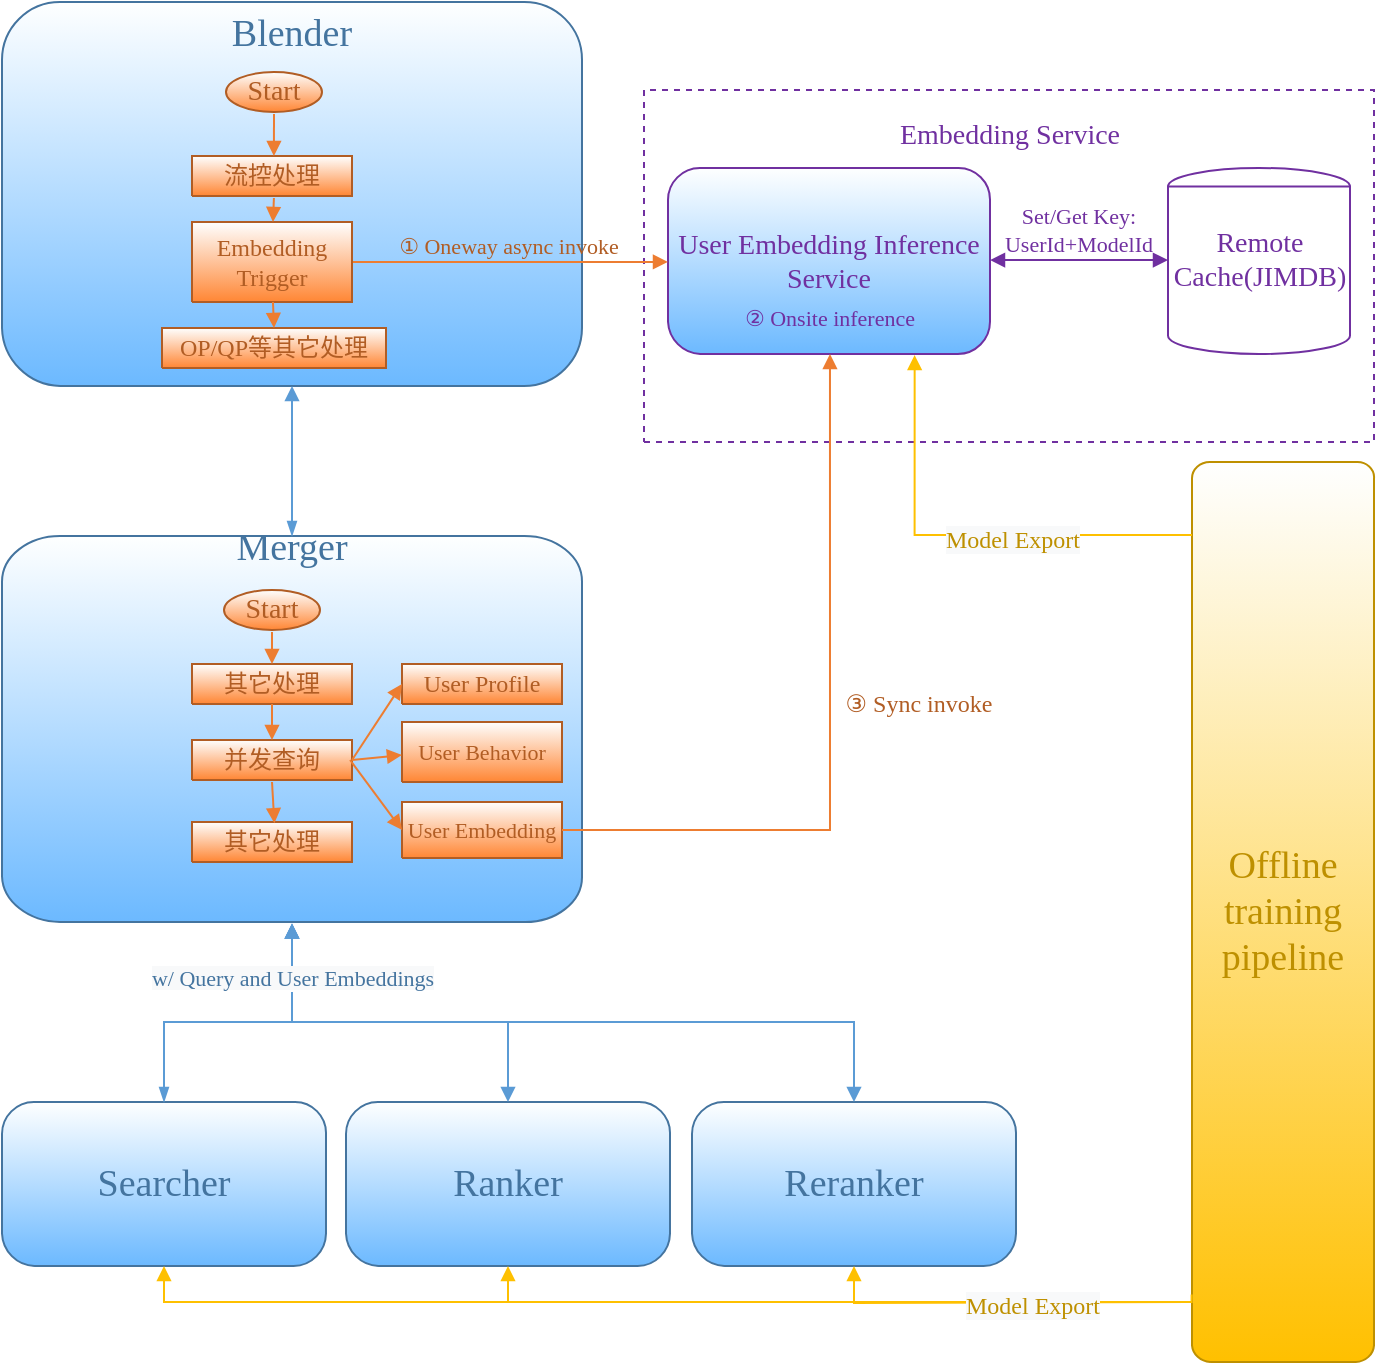 <mxfile version="14.3.0" type="github" pages="2">
  <diagram name="页-1" id="页-1">
    <mxGraphModel dx="1653" dy="905" grid="1" gridSize="10" guides="1" tooltips="1" connect="1" arrows="1" fold="1" page="1" pageScale="1" pageWidth="850" pageHeight="1100" math="0" shadow="0">
      <root>
        <mxCell id="0" />
        <mxCell id="1" parent="0" />
        <mxCell id="3" style="vsdxID=129;fillColor=#ffffff;gradientColor=none;shape=stencil(nZBLDoAgDERP0z3SIyjew0SURgSD+Lu9kMZoXLhwN9O+tukAlrNpJg1SzDH4QW/URgNYgZTkjA4UkwJUgGXng+6DX1zLfmoymdXo17xh5zmRJ6Q42BWCfc2oJfdAr+Yv+AP9Cb7OJ3H/2JG1HNGz/84klThPVCc=);dashed=1;strokeColor=#7030a0;labelBackgroundColor=none;rounded=0;html=1;whiteSpace=wrap;" parent="1" vertex="1">
          <mxGeometry x="506" y="124" width="365" height="176" as="geometry" />
        </mxCell>
        <mxCell id="4" value="&lt;font style=&quot;font-size:19px;font-family:SimSun;color:#44749f;direction:ltr;letter-spacing:0px;line-height:120%;opacity:1&quot;&gt;Blender&lt;br/&gt;&lt;br/&gt;&lt;br/&gt;&lt;br/&gt;&lt;br/&gt;&lt;br/&gt;&lt;br/&gt;&lt;br/&gt;&lt;/font&gt;" style="verticalAlign=middle;align=center;vsdxID=1;fillColor=#feffff;gradientColor=#6cb9ff;shape=stencil(vVTbcoMgEP0aHnUQYiY8p+l/MBGVKRVnpYn5+8BsbFWkTxnf9nLY5RyWJfw8tLJXhNHBgf1Sd125lvAPwpjuWgXaeYvwC+Hn2oJqwP50Ffq9DMhgfdtbqDDiuYKGI4w+Jhf9T8Qa3c2w4m1YCVefg9875LREOEz4Mi8EhsZlhani6ZCfJkQmRz1kYJ102naYf6GNhEZlvl9WG9ksUsNdqT4Kb7JZNw/XK9KERC4OER/KFnxWAtG9qGz2TZB+BzJSRsQvXSyUSUm9gzipEUuNLYvJlMfV2G7+g11m9r8f6I2/lVBrY3CjzPPrFeJDuH745Qk=);strokeColor=#44749f;labelBackgroundColor=none;rounded=0;html=1;whiteSpace=wrap;" parent="1" vertex="1">
          <mxGeometry x="185" y="80" width="290" height="192" as="geometry" />
        </mxCell>
        <mxCell id="5" value="&lt;font style=&quot;font-size:12px;font-family:SimSun;color:#b15d24;direction:ltr;letter-spacing:0px;line-height:120%;opacity:1&quot;&gt;流控处理&lt;br/&gt;&lt;/font&gt;" style="verticalAlign=middle;align=center;vsdxID=2;fillColor=#feffff;gradientColor=#ff8634;shape=stencil(nZBLDoAgDERP0z3SIyjew0SURgSD+Lu9kMZoXLhwN9O+tukAlrNpJg1SzDH4QW/URgNYgZTkjA4UkwJUgGXng+6DX1zLfmoymdXo17xh5zmRJ6Q42BWCfc2oJfdAr+Yv+AP9Cb7OJ3H/2JG1HNGz/84klThPVCc=);strokeColor=#b15d24;labelBackgroundColor=none;rounded=0;html=1;whiteSpace=wrap;" parent="1" vertex="1">
          <mxGeometry x="280" y="157" width="80" height="20" as="geometry" />
        </mxCell>
        <mxCell id="6" value="&lt;font style=&quot;font-size: 12px ; font-family: &amp;#34;simsun&amp;#34; ; color: #b15d24 ; direction: ltr ; letter-spacing: 0px ; line-height: 120% ; opacity: 1&quot;&gt;Embedding Trigger&lt;br&gt;&lt;/font&gt;" style="verticalAlign=middle;align=center;vsdxID=3;fillColor=#feffff;gradientColor=#ff8634;shape=stencil(nZBLDoAgDERP0z3SIyjew0SURgSD+Lu9kMZoXLhwN9O+tukAlrNpJg1SzDH4QW/URgNYgZTkjA4UkwJUgGXng+6DX1zLfmoymdXo17xh5zmRJ6Q42BWCfc2oJfdAr+Yv+AP9Cb7OJ3H/2JG1HNGz/84klThPVCc=);strokeColor=#b15d24;labelBackgroundColor=none;rounded=0;html=1;whiteSpace=wrap;" parent="1" vertex="1">
          <mxGeometry x="280" y="190" width="80" height="40" as="geometry" />
        </mxCell>
        <mxCell id="7" value="&lt;font style=&quot;font-size: 14px ; font-family: &amp;#34;simsun&amp;#34; ; color: #7030a0 ; direction: ltr ; letter-spacing: 0px ; line-height: 120% ; opacity: 1&quot;&gt;User Embedding Inference Service&lt;br&gt;&lt;/font&gt;" style="verticalAlign=middle;align=center;vsdxID=4;fillColor=#feffff;gradientColor=#6cb9ff;shape=stencil(vVTLksIgEPwajqEQXA1nV/+DUpJQsiE1QY1/v1BjdhMUT1Zu82hm6GYYInZ9ozpNOOs9uLO+mZNviPgmnJu20WB8sIjYE7GrHOga3KU9od+piIzWj7vGCgOeW7F4hLP76KJ/QKw17QQrP4ZVcAw5+LsDZWuEw4jf0vUKQ8O8wlix5HSzfSAKNZi+AOeVN67F/ANtFdS6CP2Kyqp6lupvWndP4Zds0ubhekLkCUlaJnQ2VMoZnUQfthSTl30znD+BTIWR4umhoz9RJqf0AuLkJiw3tV8Jl5LOqWQ+1yID++77BeN/H1TGWlwn03y6P0IId4/Y/wI=);strokeColor=#7030a0;labelBackgroundColor=none;rounded=0;html=1;whiteSpace=wrap;" parent="1" vertex="1">
          <mxGeometry x="518" y="163" width="161" height="93" as="geometry" />
        </mxCell>
        <mxCell id="8" style="vsdxID=5;fillColor=#ffffff;gradientColor=none;shape=stencil(vVHRDsIgDPwaHkkQ4hfM+R+N6xgRx1LQ4d8LKcZpfPLBt7veXdu0wnRxggWFVjFROOPqhjQJcxBau3lCcqkgYXphujEQWgrXeWC+QHVWdAm32iFzTtWEVndmO6ZHdgKdikTNqfdspeZtND+TXzupLCG7KCkkSC7Mb0M9kEVZpsjRg205luKKuGzKP+/1v60KeB15dN7zj7b651NKiR9q+gc=);strokeColor=#7030a0;labelBackgroundColor=none;rounded=0;html=1;whiteSpace=wrap;" parent="1" vertex="1">
          <mxGeometry x="768" y="163" width="91" height="93" as="geometry" />
        </mxCell>
        <mxCell id="9" style="vsdxID=6;fillColor=#ffffff;gradientColor=none;shape=stencil(nZHBDsIgDIafhiMJg3jwPOd7ENdtRISloMO3F1KMm1EP3vq3X/s3LVNtmPQMTIoQ0Z9hMX2cmDowKY2bAE3MEVMdU+3gEUb0V9eTnnUhS3TxtzIhUZ8oHVLcSe1JHonUeMolrOSuoljZpur0lB9HicR1MoGjjzoa7zauVuMIPNvwweqxzqFSWADmVXqzmDUOvjs3P9h/ye1hcvC652CspXes6+/3zyn6neoe);strokeColor=#7030a0;labelBackgroundColor=none;rounded=0;html=1;whiteSpace=wrap;" parent="8" vertex="1">
          <mxGeometry width="91" height="93" as="geometry" />
        </mxCell>
        <mxCell id="10" value="&lt;font style=&quot;font-size:14px;font-family:SimSun;color:#7030a0;direction:ltr;letter-spacing:0px;line-height:120%;opacity:1&quot;&gt;Remote Cache(JIMDB)&lt;br/&gt;&lt;/font&gt;" style="text;vsdxID=5;fillColor=none;gradientColor=none;strokeColor=none;labelBackgroundColor=none;rounded=0;html=1;whiteSpace=wrap;verticalAlign=middle;align=center;;html=1;" parent="8" vertex="1">
          <mxGeometry y="-0.04" width="91.75" height="93.04" as="geometry" />
        </mxCell>
        <mxCell id="11" style="vsdxID=22;fillColor=#feffff;gradientColor=#ff8634;shape=stencil(vVFBDgIhDHwNRxKE+IJ1/Ufjll0iLpuCLv5eSDWKevLgbaYznTatMF2cYEGhVUwUjri6IU3C7ITWbp6QXCpImF6YzgbCkcJ5HpgvUJ0VncKlJmTuU7VDqyuzLdM9O4EORaLcaIpa7yNoo75GqSwhuygpJEguzM1UDzSiLGOk9TDec1iKK+LyUf5lsf+tVcDzzNZ5z1961d/fUkr8UtPfAA==);strokeColor=#b15d24;labelBackgroundColor=none;rounded=0;html=1;whiteSpace=wrap;" parent="1" vertex="1">
          <mxGeometry x="297" y="115" width="48" height="20" as="geometry" />
        </mxCell>
        <mxCell id="12" value="&lt;font style=&quot;font-size:14px;font-family:SimSun;color:#b15d24;direction:ltr;letter-spacing:0px;line-height:120%;opacity:1&quot;&gt;Start&lt;br/&gt;&lt;/font&gt;" style="text;vsdxID=22;fillColor=none;gradientColor=none;strokeColor=none;labelBackgroundColor=none;rounded=0;html=1;whiteSpace=wrap;verticalAlign=middle;align=center;;html=1;" parent="11" vertex="1">
          <mxGeometry x="3" y="0.7" width="42" height="18.01" as="geometry" />
        </mxCell>
        <mxCell id="13" value="&lt;font style=&quot;font-size:12px;font-family:SimSun;color:#b15d24;direction:ltr;letter-spacing:0px;line-height:120%;opacity:1&quot;&gt;OP/QP等其它处理&lt;br/&gt;&lt;/font&gt;" style="verticalAlign=middle;align=center;vsdxID=24;fillColor=#feffff;gradientColor=#ff8634;shape=stencil(nZBLDoAgDERP0z3SIyjew0SURgSD+Lu9kMZoXLhwN9O+tukAlrNpJg1SzDH4QW/URgNYgZTkjA4UkwJUgGXng+6DX1zLfmoymdXo17xh5zmRJ6Q42BWCfc2oJfdAr+Yv+AP9Cb7OJ3H/2JG1HNGz/84klThPVCc=);strokeColor=#b15d24;labelBackgroundColor=none;rounded=0;html=1;whiteSpace=wrap;" parent="1" vertex="1">
          <mxGeometry x="265" y="243" width="112" height="20" as="geometry" />
        </mxCell>
        <mxCell id="15" value="&lt;font style=&quot;font-size: 19px ; font-family: &amp;#34;simsun&amp;#34; ; color: #44749f ; direction: ltr ; letter-spacing: 0px ; line-height: 120% ; opacity: 1&quot;&gt;Merger&lt;br&gt;&lt;br&gt;&lt;br&gt;&lt;br&gt;&lt;br&gt;&lt;br&gt;&lt;br&gt;&lt;br&gt;&lt;br&gt;&lt;/font&gt;" style="verticalAlign=middle;align=center;vsdxID=27;fillColor=#feffff;gradientColor=#6cb9ff;shape=stencil(vVTLjoMwDPyaHInyKNtw7rb/EbUBomYJMumW/fsGuWhLgJ4qbn5M7MzINpGHrtatIYJ1AfzV3O0l1ER+EyFsUxuwIVpEHok8lB5MBf7WXNBv9YAcrB//O1To8R1nwxPB/kYX/RNinW1esMXHsBrOMQcjliqBaBjhnH7tMNRPC4wFlaI8fyIy3dsuAx90sL7B/BPtNFQmi+2y0ulqkuruxrSz8CKZtHn8nsrf8Sl2Mz57NeGT6MO2orLYd4X0J5AzZYqZMiqfKLMm9QbirI3YIhfOqJAJGUG5TMZ2cQ02mdl3CxiN/4tQWufwoLzm0wsSQ3h95PEB);strokeColor=#44749f;labelBackgroundColor=none;rounded=0;html=1;whiteSpace=wrap;" parent="1" vertex="1">
          <mxGeometry x="185" y="347" width="290" height="193" as="geometry" />
        </mxCell>
        <mxCell id="19" value="&lt;font style=&quot;font-size:12px;font-family:SimSun;color:#b15d24;direction:ltr;letter-spacing:0px;line-height:120%;opacity:1&quot;&gt;其它处理&lt;br/&gt;&lt;/font&gt;" style="verticalAlign=middle;align=center;vsdxID=37;fillColor=#feffff;gradientColor=#ff8634;shape=stencil(nZBLDoAgDERP0z3SIyjew0SURgSD+Lu9kMZoXLhwN9O+tukAlrNpJg1SzDH4QW/URgNYgZTkjA4UkwJUgGXng+6DX1zLfmoymdXo17xh5zmRJ6Q42BWCfc2oJfdAr+Yv+AP9Cb7OJ3H/2JG1HNGz/84klThPVCc=);strokeColor=#b15d24;labelBackgroundColor=none;rounded=0;html=1;whiteSpace=wrap;" parent="1" vertex="1">
          <mxGeometry x="280" y="411" width="80" height="20" as="geometry" />
        </mxCell>
        <mxCell id="20" value="&lt;font style=&quot;font-size:12px;font-family:SimSun;color:#b15d24;direction:ltr;letter-spacing:0px;line-height:120%;opacity:1&quot;&gt;并发查询&lt;br/&gt;&lt;/font&gt;" style="verticalAlign=middle;align=center;vsdxID=38;fillColor=#feffff;gradientColor=#ff8634;shape=stencil(nZBLDoAgDERP0z3SIyjew0SURgSD+Lu9kMZoXLhwN9O+tukAlrNpJg1SzDH4QW/URgNYgZTkjA4UkwJUgGXng+6DX1zLfmoymdXo17xh5zmRJ6Q42BWCfc2oJfdAr+Yv+AP9Cb7OJ3H/2JG1HNGz/84klThPVCc=);strokeColor=#b15d24;labelBackgroundColor=none;rounded=0;html=1;whiteSpace=wrap;" parent="1" vertex="1">
          <mxGeometry x="280" y="449" width="80" height="20" as="geometry" />
        </mxCell>
        <mxCell id="21" style="vsdxID=41;fillColor=#feffff;gradientColor=#ff8634;shape=stencil(vVHLDsIgEPwajiQU4hfU+h8bu7RELM2CFv9eyMZYjCcP3mZ2Zh/ZEaaPM6wotIqJwgU3N6ZZmKPQ2i0zkksFCTMI09tAOFG4LSPzFaqzomu41wmZ+1Tt0OrB7MD0xE6gc5EoN5qi1vsa1Kmvo1SWkF2UFBIkF5ZmqweaUJY10nqYGiluiOuu3P182P/OKuD9Zuu855T2+mcspcSRmuEJ);strokeColor=#b15d24;labelBackgroundColor=none;rounded=0;html=1;whiteSpace=wrap;" parent="1" vertex="1">
          <mxGeometry x="296" y="374" width="48" height="20" as="geometry" />
        </mxCell>
        <mxCell id="22" value="&lt;font style=&quot;font-size:14px;font-family:SimSun;color:#b15d24;direction:ltr;letter-spacing:0px;line-height:120%;opacity:1&quot;&gt;Start&lt;br/&gt;&lt;/font&gt;" style="text;vsdxID=41;fillColor=none;gradientColor=none;strokeColor=none;labelBackgroundColor=none;rounded=0;html=1;whiteSpace=wrap;verticalAlign=middle;align=center;;html=1;" parent="21" vertex="1">
          <mxGeometry x="3" y="0.95" width="42" height="17.78" as="geometry" />
        </mxCell>
        <mxCell id="23" value="&lt;font style=&quot;font-size:12px;font-family:SimSun;color:#b15d24;direction:ltr;letter-spacing:0px;line-height:120%;opacity:1&quot;&gt;其它处理&lt;br/&gt;&lt;/font&gt;" style="verticalAlign=middle;align=center;vsdxID=42;fillColor=#feffff;gradientColor=#ff8634;shape=stencil(nZBLDoAgDERP0z3SIyjew0SURgSD+Lu9kMZoXLhwN9O+tukAlrNpJg1SzDH4QW/URgNYgZTkjA4UkwJUgGXng+6DX1zLfmoymdXo17xh5zmRJ6Q42BWCfc2oJfdAr+Yv+AP9Cb7OJ3H/2JG1HNGz/84klThPVCc=);strokeColor=#b15d24;labelBackgroundColor=none;rounded=0;html=1;whiteSpace=wrap;" parent="1" vertex="1">
          <mxGeometry x="280" y="490" width="80" height="20" as="geometry" />
        </mxCell>
        <mxCell id="25" value="&lt;font style=&quot;font-size:12px;font-family:SimSun;color:#b15d24;direction:ltr;letter-spacing:0px;line-height:120%;opacity:1&quot;&gt;User Profile&lt;br/&gt;&lt;/font&gt;" style="verticalAlign=middle;align=center;vsdxID=46;fillColor=#feffff;gradientColor=#ff8634;shape=stencil(nZBLDoAgDERP0z3SIyjew0SURgSD+Lu9kMZoXLhwN9O+tukAlrNpJg1SzDH4QW/URgNYgZTkjA4UkwJUgGXng+6DX1zLfmoymdXo17xh5zmRJ6Q42BWCfc2oJfdAr+Yv+AP9Cb7OJ3H/2JG1HNGz/84klThPVCc=);strokeColor=#b15d24;labelBackgroundColor=none;rounded=0;html=1;whiteSpace=wrap;" parent="1" vertex="1">
          <mxGeometry x="385" y="411" width="80" height="20" as="geometry" />
        </mxCell>
        <mxCell id="26" value="&lt;font style=&quot;font-size:19px;font-family:SimSun;color:#44749f;direction:ltr;letter-spacing:0px;line-height:120%;opacity:1&quot;&gt;Searcher&lt;br/&gt;&lt;/font&gt;" style="verticalAlign=middle;align=center;vsdxID=53;fillColor=#feffff;gradientColor=#6cb9ff;shape=stencil(vVRLEoIwDD1NlzClVYS1n3t0tEDHSplQFW9vmYhaoK4cdvm8JH1v0hC+bSvRSMJoa8Gc5V2dbEX4jjCm6kqCss4ifE/4tjAgSzDX+oR+I3pkb13Mre/QYV1C+xJGH4OL/gGxWtVf2PxvWAFHl4P3G+KEIxxeeEZjmmGo8zsMHTNXNCAi0ak2AmOFVabG/AutBZQycvOiQovSS7V3KZtJeJbNeHiSxxkLE8rjNPH5uAK69viMBKJLUZmdGyD9D+RYmWwzUWadesqEpF5AnNCKhdZ2NdnalBF/a2e/wSIr++sDOuNzEQqlNR6U7/z4grgQXh++fwI=);strokeColor=#44749f;labelBackgroundColor=none;rounded=0;html=1;whiteSpace=wrap;" parent="1" vertex="1">
          <mxGeometry x="185" y="630" width="162" height="82" as="geometry" />
        </mxCell>
        <mxCell id="27" value="&lt;font style=&quot;font-size:19px;font-family:SimSun;color:#44749f;direction:ltr;letter-spacing:0px;line-height:120%;opacity:1&quot;&gt;Ranker&lt;br/&gt;&lt;/font&gt;" style="verticalAlign=middle;align=center;vsdxID=54;fillColor=#feffff;gradientColor=#6cb9ff;shape=stencil(vVRLEoIwDD1NlzClVYS1n3t0tEDHSplQFW9vmYhaoK4cdvm8JH1v0hC+bSvRSMJoa8Gc5V2dbEX4jjCm6kqCss4ifE/4tjAgSzDX+oR+I3pkb13Mre/QYV1C+xJGH4OL/gGxWtVf2PxvWAFHl4P3G+KEIxxeeEZjmmGo8zsMHTNXNCAi0ak2AmOFVabG/AutBZQycvOiQovSS7V3KZtJeJbNeHiSxxkLE8rjNPH5uAK69viMBKJLUZmdGyD9D+RYmWwzUWadesqEpF5AnNCKhdZ2NdnalBF/a2e/wSIr++sDOuNzEQqlNR6U7/z4grgQXh++fwI=);strokeColor=#44749f;labelBackgroundColor=none;rounded=0;html=1;whiteSpace=wrap;" parent="1" vertex="1">
          <mxGeometry x="357" y="630" width="162" height="82" as="geometry" />
        </mxCell>
        <mxCell id="28" value="&lt;font style=&quot;font-size:19px;font-family:SimSun;color:#be9000;direction:ltr;letter-spacing:0px;line-height:120%;opacity:1&quot;&gt;Offline training pipeline&lt;br/&gt;&lt;/font&gt;" style="verticalAlign=middle;align=center;vsdxID=71;fillColor=#feffff;gradientColor=#ffc000;shape=stencil(vVTbEoIgEP0aHmUUcsTnLv/BFCoTibNS2t+HQ5ZQ9NT4tpfDLufM7iK67RveCUTS3oA+i0GeTIPoDhEi20aANNZCdI/ottIgatDX9uT8jk/Iybro21RhdO+ydHpC0vvsOv/gsEq2C2z5NyyHo83B6w84zx0cZjwun5HRLzAXLBnOZkTCR9knoA03Urcu/0QrDrVIbLukUrz2Uv0gRPcR/kombJ5hlsfplDgrQjaFRyYQJ12Lx9e+Ecb/QIa6sE2oCyOeMBGZV5AmNl2xgWU+E59GZKlWmdRfa2eN9x2opFLujCzz4d2wIXdz6P4B);strokeColor=#be9000;labelBackgroundColor=none;rounded=0;html=1;whiteSpace=wrap;" parent="1" vertex="1">
          <mxGeometry x="780" y="310" width="91" height="450" as="geometry" />
        </mxCell>
        <mxCell id="30" value="&lt;font style=&quot;font-size:11px;font-family:SimSun;color:#b15d24;direction:ltr;letter-spacing:0px;line-height:120%;opacity:1&quot;&gt;User &lt;/font&gt;&lt;font style=&quot;font-size:11px;font-family:Themed;color:#b15d24;direction:ltr;letter-spacing:0px;line-height:120%;opacity:1&quot;&gt;Behavior&lt;br/&gt;&lt;/font&gt;" style="verticalAlign=middle;align=center;vsdxID=96;fillColor=#feffff;gradientColor=#ff8634;shape=stencil(nZBLDoAgDERP0z3SIyjew0SURgSD+Lu9kMZoXLhwN9O+tukAlrNpJg1SzDH4QW/URgNYgZTkjA4UkwJUgGXng+6DX1zLfmoymdXo17xh5zmRJ6Q42BWCfc2oJfdAr+Yv+AP9Cb7OJ3H/2JG1HNGz/84klThPVCc=);strokeColor=#b15d24;labelBackgroundColor=none;rounded=0;html=1;whiteSpace=wrap;" parent="1" vertex="1">
          <mxGeometry x="385" y="440" width="80" height="30" as="geometry" />
        </mxCell>
        <mxCell id="31" value="&lt;font style=&quot;font-size:19px;font-family:SimSun;color:#44749f;direction:ltr;letter-spacing:0px;line-height:120%;opacity:1&quot;&gt;Reranker&lt;br/&gt;&lt;/font&gt;" style="verticalAlign=middle;align=center;vsdxID=108;fillColor=#feffff;gradientColor=#6cb9ff;shape=stencil(vVRLEoIwDD1NlzClVYS1n3t0tEDHSplQFW9vmYhaoK4cdvm8JH1v0hC+bSvRSMJoa8Gc5V2dbEX4jjCm6kqCss4ifE/4tjAgSzDX+oR+I3pkb13Mre/QYV1C+xJGH4OL/gGxWtVf2PxvWAFHl4P3G+KEIxxeeEZjmmGo8zsMHTNXNCAi0ak2AmOFVabG/AutBZQycvOiQovSS7V3KZtJeJbNeHiSxxkLE8rjNPH5uAK69viMBKJLUZmdGyD9D+RYmWwzUWadesqEpF5AnNCKhdZ2NdnalBF/a2e/wSIr++sDOuNzEQqlNR6U7/z4grgQXh++fwI=);strokeColor=#44749f;labelBackgroundColor=none;rounded=0;html=1;whiteSpace=wrap;" parent="1" vertex="1">
          <mxGeometry x="530" y="630" width="162" height="82" as="geometry" />
        </mxCell>
        <mxCell id="36" value="&lt;font style=&quot;font-size:11px;font-family:SimSun;color:#b15d24;direction:ltr;letter-spacing:0px;line-height:120%;opacity:1&quot;&gt;User Embedding&lt;br/&gt;&lt;/font&gt;" style="verticalAlign=middle;align=center;vsdxID=126;fillColor=#feffff;gradientColor=#ff8634;shape=stencil(nZBLDoAgDERP0z3SIyjew0SURgSD+Lu9kMZoXLhwN9O+tukAlrNpJg1SzDH4QW/URgNYgZTkjA4UkwJUgGXng+6DX1zLfmoymdXo17xh5zmRJ6Q42BWCfc2oJfdAr+Yv+AP9Cb7OJ3H/2JG1HNGz/84klThPVCc=);strokeColor=#b15d24;labelBackgroundColor=none;rounded=0;html=1;whiteSpace=wrap;" parent="1" vertex="1">
          <mxGeometry x="385" y="480" width="80" height="28" as="geometry" />
        </mxCell>
        <mxCell id="37" value="&lt;font style=&quot;font-size:14px;font-family:SimSun;color:#7030a0;direction:ltr;letter-spacing:0px;line-height:120%;opacity:1&quot;&gt;Embedding &lt;/font&gt;&lt;font style=&quot;font-size:14px;font-family:Themed;color:#7030a0;direction:ltr;letter-spacing:0px;line-height:120%;opacity:1&quot;&gt;Service&lt;/font&gt;&lt;font style=&quot;font-size:14px;font-family:Themed;color:#7030a0;direction:ltr;letter-spacing:0px;line-height:120%;opacity:1&quot;&gt; &lt;/font&gt;&lt;font style=&quot;font-size:16px;font-family:Themed;color:#7030a0;direction:ltr;letter-spacing:0px;line-height:120%;opacity:1&quot;&gt;&lt;br/&gt;&lt;/font&gt;" style="verticalAlign=middle;align=center;vsdxID=130;fillColor=none;gradientColor=none;shape=stencil(nZBLDoAgDERP0z3SIyjew0SURgSD+Lu9kMZoXLhwN9O+tukAlrNpJg1SzDH4QW/URgNYgZTkjA4UkwJUgGXng+6DX1zLfmoymdXo17xh5zmRJ6Q42BWCfc2oJfdAr+Yv+AP9Cb7OJ3H/2JG1HNGz/84klThPVCc=);strokeColor=none;labelBackgroundColor=none;rounded=0;html=1;whiteSpace=wrap;" parent="1" vertex="1">
          <mxGeometry x="582" y="131" width="214" height="28" as="geometry" />
        </mxCell>
        <mxCell id="38" value="&lt;p style=&quot;align:center;margin-left:0;margin-right:0;margin-top:0px;margin-bottom:0px;text-indent:0;valign:middle;direction:ltr;&quot;&gt;&lt;font style=&quot;font-size:11px;font-family:SimSun;color:#7030a0;direction:ltr;letter-spacing:0px;line-height:120%;opacity:1&quot;&gt;② &lt;/font&gt;&lt;font style=&quot;font-size:11px;font-family:Themed;color:#7030a0;direction:ltr;letter-spacing:0px;line-height:120%;opacity:1&quot;&gt;Onsite inference&lt;br/&gt;&lt;/font&gt;&lt;/p&gt;" style="verticalAlign=middle;align=center;vsdxID=131;fillColor=none;gradientColor=none;shape=stencil(nZBLDoAgDERP0z3SIyjew0SURgSD+Lu9kMZoXLhwN9O+tukAlrNpJg1SzDH4QW/URgNYgZTkjA4UkwJUgGXng+6DX1zLfmoymdXo17xh5zmRJ6Q42BWCfc2oJfdAr+Yv+AP9Cb7OJ3H/2JG1HNGz/84klThPVCc=);strokeColor=none;labelBackgroundColor=none;rounded=0;html=1;whiteSpace=wrap;" parent="1" vertex="1">
          <mxGeometry x="535" y="224" width="128" height="28" as="geometry" />
        </mxCell>
        <mxCell id="42" value="" style="vsdxID=109;edgeStyle=none;startArrow=block;endArrow=block;startSize=5;endSize=5;strokeColor=#5b9bd5;spacingTop=0;spacingBottom=0;spacingLeft=0;spacingRight=0;verticalAlign=middle;html=1;labelBackgroundColor=none;rounded=0;align=center;exitX=0.5;exitY=1.004;exitDx=0;exitDy=0;exitPerimeter=0;entryX=0.5;entryY=0;entryDx=0;entryDy=0;entryPerimeter=0;" parent="1" source="15" target="31" edge="1">
          <mxGeometry relative="1" as="geometry">
            <mxPoint x="-1" y="-9" as="offset" />
            <Array as="points">
              <mxPoint x="330" y="590" />
              <mxPoint x="611" y="590" />
            </Array>
          </mxGeometry>
        </mxCell>
        <mxCell id="48" style="vsdxID=43;edgeStyle=none;startArrow=none;endArrow=block;startSize=5;endSize=5;strokeColor=#ed7d31;spacingTop=0;spacingBottom=0;spacingLeft=0;spacingRight=0;verticalAlign=middle;html=1;labelBackgroundColor=none;rounded=0;exitX=0.5;exitY=1.05;exitDx=0;exitDy=0;exitPerimeter=0;entryX=0.515;entryY=0.03;entryDx=0;entryDy=0;entryPerimeter=0;" parent="1" source="20" target="23" edge="1">
          <mxGeometry relative="1" as="geometry">
            <mxPoint x="9" as="offset" />
            <Array as="points" />
            <mxPoint x="321" y="500" as="targetPoint" />
          </mxGeometry>
        </mxCell>
        <mxCell id="50" value="&lt;font style=&quot;font-size: 11px ; font-family: &amp;#34;simsun&amp;#34; ; color: #7030a0 ; direction: ltr ; letter-spacing: 0px ; line-height: 120% ; opacity: 1&quot;&gt;Set/Get Key: &lt;br&gt;UserId+ModelId&lt;br&gt;&lt;/font&gt;" style="vsdxID=16;edgeStyle=none;startArrow=block;endArrow=block;startSize=5;endSize=5;strokeColor=#7030a0;spacingTop=0;spacingBottom=0;spacingLeft=0;spacingRight=0;verticalAlign=middle;html=1;labelBackgroundColor=none;rounded=0;align=center;exitX=1;exitY=0.495;exitDx=0;exitDy=0;exitPerimeter=0;entryX=0;entryY=0.495;entryDx=0;entryDy=0;entryPerimeter=0;" parent="1" source="7" target="8" edge="1">
          <mxGeometry relative="1" as="geometry">
            <mxPoint x="-1" y="-15" as="offset" />
            <Array as="points" />
          </mxGeometry>
        </mxCell>
        <mxCell id="51" style="vsdxID=128;edgeStyle=none;startArrow=none;endArrow=block;startSize=5;endSize=5;strokeColor=#ed7d31;spacingTop=0;spacingBottom=0;spacingLeft=0;spacingRight=0;verticalAlign=middle;html=1;labelBackgroundColor=none;rounded=0;entryX=0;entryY=0.5;entryDx=0;entryDy=0;entryPerimeter=0;exitX=0.988;exitY=0.5;exitDx=0;exitDy=0;exitPerimeter=0;" parent="1" source="20" target="36" edge="1">
          <mxGeometry relative="1" as="geometry">
            <mxPoint y="-1" as="offset" />
            <Array as="points" />
            <mxPoint x="361" y="519" as="sourcePoint" />
          </mxGeometry>
        </mxCell>
        <mxCell id="53" style="vsdxID=97;edgeStyle=none;startArrow=none;endArrow=block;startSize=5;endSize=5;strokeColor=#ed7d31;spacingTop=0;spacingBottom=0;spacingLeft=0;spacingRight=0;verticalAlign=middle;html=1;labelBackgroundColor=none;rounded=0;exitX=1;exitY=0.5;exitDx=0;exitDy=0;exitPerimeter=0;entryX=0;entryY=0.55;entryDx=0;entryDy=0;entryPerimeter=0;" parent="1" source="20" target="30" edge="1">
          <mxGeometry relative="1" as="geometry">
            <mxPoint as="offset" />
          </mxGeometry>
        </mxCell>
        <mxCell id="54" value="" style="vsdxID=58;edgeStyle=none;startArrow=block;endArrow=block;startSize=5;endSize=5;strokeColor=#5b9bd5;spacingTop=0;spacingBottom=0;spacingLeft=0;spacingRight=0;verticalAlign=middle;html=1;labelBackgroundColor=none;rounded=0;align=center;exitX=0.5;exitY=1.004;exitDx=0;exitDy=0;exitPerimeter=0;entryX=0.5;entryY=0;entryDx=0;entryDy=0;entryPerimeter=0;" parent="1" source="15" target="27" edge="1">
          <mxGeometry relative="1" as="geometry">
            <mxPoint y="-9" as="offset" />
            <Array as="points">
              <mxPoint x="330" y="590" />
              <mxPoint x="438" y="590" />
            </Array>
          </mxGeometry>
        </mxCell>
        <mxCell id="58" style="vsdxID=49;edgeStyle=none;startArrow=none;endArrow=block;startSize=5;endSize=5;strokeColor=#ed7d31;spacingTop=0;spacingBottom=0;spacingLeft=0;spacingRight=0;verticalAlign=middle;html=1;labelBackgroundColor=none;rounded=0;exitX=1;exitY=0.5;exitDx=0;exitDy=0;exitPerimeter=0;entryX=0;entryY=0.5;entryDx=0;entryDy=0;entryPerimeter=0;" parent="1" source="20" target="25" edge="1">
          <mxGeometry relative="1" as="geometry">
            <mxPoint y="-1" as="offset" />
          </mxGeometry>
        </mxCell>
        <mxCell id="59" style="vsdxID=40;edgeStyle=none;startArrow=none;endArrow=block;startSize=5;endSize=5;strokeColor=#ed7d31;spacingTop=0;spacingBottom=0;spacingLeft=0;spacingRight=0;verticalAlign=middle;html=1;labelBackgroundColor=none;rounded=0;exitX=0.5;exitY=1.05;exitDx=0;exitDy=0;exitPerimeter=0;entryX=0.5;entryY=0;entryDx=0;entryDy=0;entryPerimeter=0;" parent="1" source="21" target="19" edge="1">
          <mxGeometry relative="1" as="geometry">
            <mxPoint x="9" as="offset" />
            <Array as="points" />
          </mxGeometry>
        </mxCell>
        <mxCell id="60" style="vsdxID=39;edgeStyle=none;startArrow=none;endArrow=block;startSize=5;endSize=5;strokeColor=#ed7d31;spacingTop=0;spacingBottom=0;spacingLeft=0;spacingRight=0;verticalAlign=middle;html=1;labelBackgroundColor=none;rounded=0;exitX=0.5;exitY=1;exitDx=0;exitDy=0;exitPerimeter=0;entryX=0.5;entryY=0;entryDx=0;entryDy=0;entryPerimeter=0;" parent="1" source="19" target="20" edge="1">
          <mxGeometry relative="1" as="geometry">
            <mxPoint x="9" y="-1" as="offset" />
            <Array as="points" />
          </mxGeometry>
        </mxCell>
        <mxCell id="61" style="vsdxID=25;edgeStyle=none;startArrow=none;endArrow=block;startSize=5;endSize=5;strokeColor=#ed7d31;spacingTop=0;spacingBottom=0;spacingLeft=0;spacingRight=0;verticalAlign=middle;html=1;labelBackgroundColor=none;rounded=0;exitX=0.506;exitY=1;exitDx=0;exitDy=0;exitPerimeter=0;entryX=0.5;entryY=0;entryDx=0;entryDy=0;entryPerimeter=0;" parent="1" source="6" target="13" edge="1">
          <mxGeometry relative="1" as="geometry">
            <mxPoint x="9" as="offset" />
            <Array as="points" />
          </mxGeometry>
        </mxCell>
        <mxCell id="62" style="vsdxID=19;edgeStyle=none;startArrow=none;endArrow=block;startSize=5;endSize=5;strokeColor=#ed7d31;spacingTop=0;spacingBottom=0;spacingLeft=0;spacingRight=0;verticalAlign=middle;html=1;labelBackgroundColor=none;rounded=0;exitX=0.512;exitY=1.05;exitDx=0;exitDy=0;exitPerimeter=0;entryX=0.506;entryY=0;entryDx=0;entryDy=0;entryPerimeter=0;" parent="1" source="5" target="6" edge="1">
          <mxGeometry relative="1" as="geometry">
            <mxPoint x="9" y="-1" as="offset" />
            <Array as="points" />
          </mxGeometry>
        </mxCell>
        <mxCell id="63" style="vsdxID=20;edgeStyle=none;startArrow=none;endArrow=block;startSize=5;endSize=5;strokeColor=#ed7d31;spacingTop=0;spacingBottom=0;spacingLeft=0;spacingRight=0;verticalAlign=middle;html=1;labelBackgroundColor=none;rounded=0;exitX=0.5;exitY=1.05;exitDx=0;exitDy=0;exitPerimeter=0;entryX=0.512;entryY=0;entryDx=0;entryDy=0;entryPerimeter=0;" parent="1" source="11" target="5" edge="1">
          <mxGeometry relative="1" as="geometry">
            <mxPoint x="10" y="-1" as="offset" />
            <Array as="points" />
          </mxGeometry>
        </mxCell>
        <mxCell id="2" value="连接线" parent="0" />
        <mxCell id="40" value="" style="vsdxID=123;edgeStyle=orthogonalEdgeStyle;startArrow=none;endArrow=block;startSize=5;endSize=5;strokeColor=#fec000;spacingTop=0;spacingBottom=0;spacingLeft=0;spacingRight=0;verticalAlign=middle;html=1;labelBackgroundColor=none;rounded=0;align=center;entryX=0.5;entryY=1;entryDx=0;entryDy=0;entryPerimeter=0;" parent="2" target="31" edge="1">
          <mxGeometry relative="1" as="geometry">
            <mxPoint x="160" y="-11" as="offset" />
            <mxPoint x="779" y="730" as="sourcePoint" />
          </mxGeometry>
        </mxCell>
        <mxCell id="41" value="&lt;font style=&quot;font-size: 12px ; font-family: &amp;#34;simsun&amp;#34; ; color: #be9000 ; direction: ltr ; letter-spacing: 0px ; line-height: 120% ; opacity: 1&quot;&gt;&lt;br&gt;&lt;/font&gt;" style="vsdxID=111;edgeStyle=orthogonalEdgeStyle;startArrow=none;endArrow=block;startSize=5;endSize=5;strokeColor=#fec000;spacingTop=0;spacingBottom=0;spacingLeft=0;spacingRight=0;verticalAlign=middle;html=1;labelBackgroundColor=none;rounded=0;align=center;entryX=0.5;entryY=1;entryDx=0;entryDy=0;entryPerimeter=0;exitX=-0.002;exitY=0.925;exitDx=0;exitDy=0;exitPerimeter=0;" parent="2" source="28" target="27" edge="1">
          <mxGeometry relative="1" as="geometry">
            <mxPoint x="231" y="-11" as="offset" />
            <Array as="points">
              <mxPoint x="780" y="730" />
              <mxPoint x="438" y="730" />
            </Array>
            <mxPoint x="778" y="756" as="sourcePoint" />
          </mxGeometry>
        </mxCell>
        <mxCell id="43" value="&lt;font style=&quot;font-size: 12px ; font-family: &amp;#34;simsun&amp;#34; ; color: #be9000 ; direction: ltr ; letter-spacing: 0px ; line-height: 120% ; opacity: 1&quot;&gt;&lt;br&gt;&lt;/font&gt;" style="vsdxID=93;edgeStyle=orthogonalEdgeStyle;startArrow=none;endArrow=block;startSize=5;endSize=5;strokeColor=#fec000;spacingTop=0;spacingBottom=0;spacingLeft=0;spacingRight=0;verticalAlign=middle;html=1;labelBackgroundColor=none;rounded=0;align=center;exitX=0;exitY=0.081;exitDx=0;exitDy=0;exitPerimeter=0;entryX=0.766;entryY=1.006;entryDx=0;entryDy=0;entryPerimeter=0;" parent="2" source="28" target="7" edge="1">
          <mxGeometry relative="1" as="geometry">
            <mxPoint x="141" y="-10" as="offset" />
          </mxGeometry>
        </mxCell>
        <mxCell id="pXl4ExU-9Dhj-qjWW19W-66" value="&lt;span style=&quot;color: rgb(190 , 144 , 0) ; font-family: &amp;#34;simsun&amp;#34; ; font-size: 12px ; background-color: rgb(248 , 249 , 250)&quot;&gt;Model Export&lt;/span&gt;" style="edgeLabel;html=1;align=center;verticalAlign=middle;resizable=0;points=[];fontSize=10;" vertex="1" connectable="0" parent="43">
          <mxGeometry x="-0.207" y="2" relative="1" as="geometry">
            <mxPoint as="offset" />
          </mxGeometry>
        </mxCell>
        <mxCell id="44" value="" style="vsdxID=79;edgeStyle=orthogonalEdgeStyle;startArrow=none;endArrow=block;startSize=5;endSize=5;strokeColor=#fec000;spacingTop=0;spacingBottom=0;spacingLeft=0;spacingRight=0;verticalAlign=middle;html=1;labelBackgroundColor=none;rounded=0;align=center;entryX=0.5;entryY=1;entryDx=0;entryDy=0;entryPerimeter=0;" parent="2" target="26" edge="1">
          <mxGeometry relative="1" as="geometry">
            <mxPoint x="95" y="-11" as="offset" />
            <Array as="points">
              <mxPoint x="778" y="730" />
              <mxPoint x="266" y="730" />
            </Array>
            <mxPoint x="778" y="730" as="sourcePoint" />
          </mxGeometry>
        </mxCell>
        <mxCell id="pXl4ExU-9Dhj-qjWW19W-67" value="&lt;span style=&quot;color: rgb(190 , 144 , 0) ; font-family: &amp;#34;simsun&amp;#34; ; font-size: 12px ; background-color: rgb(248 , 249 , 250)&quot;&gt;Model Export&lt;/span&gt;" style="edgeLabel;html=1;align=center;verticalAlign=middle;resizable=0;points=[];fontSize=10;" vertex="1" connectable="0" parent="44">
          <mxGeometry x="-0.705" y="2" relative="1" as="geometry">
            <mxPoint as="offset" />
          </mxGeometry>
        </mxCell>
        <mxCell id="49" value="&lt;font style=&quot;font-family: &amp;#34;simsun&amp;#34; ; color: rgb(177 , 93 , 36) ; direction: ltr ; letter-spacing: 0px ; line-height: 120% ; opacity: 1&quot;&gt;&lt;font style=&quot;font-size: 11px&quot;&gt;① Oneway async invoke&lt;/font&gt;&lt;br style=&quot;font-size: 10px&quot;&gt;&lt;/font&gt;" style="vsdxID=14;edgeStyle=none;startArrow=none;endArrow=block;startSize=5;endSize=5;strokeColor=#ed7d31;spacingTop=0;spacingBottom=0;spacingLeft=0;spacingRight=0;verticalAlign=middle;html=1;labelBackgroundColor=none;rounded=0;align=center;exitX=1.006;exitY=0.5;exitDx=0;exitDy=0;exitPerimeter=0;entryX=0;entryY=0.505;entryDx=0;entryDy=0;entryPerimeter=0;fontSize=10;" parent="2" source="6" target="7" edge="1">
          <mxGeometry relative="1" as="geometry">
            <mxPoint x="-1" y="-8" as="offset" />
            <Array as="points" />
          </mxGeometry>
        </mxCell>
        <mxCell id="55" value="&lt;p style=&quot;margin-left: 0 ; margin-right: 0 ; margin-top: 0px ; margin-bottom: 0px ; text-indent: 0 ; direction: ltr&quot;&gt;&lt;font style=&quot;font-size: 11px ; font-family: &amp;#34;simsun&amp;#34; ; color: #44749f ; direction: ltr ; letter-spacing: 0px ; line-height: 120% ; opacity: 1&quot;&gt;&lt;br&gt;&lt;/font&gt;&lt;font style=&quot;font-size: 12px ; font-family: &amp;#34;themed&amp;#34; ; color: #44749f ; direction: ltr ; letter-spacing: 0px ; line-height: 120% ; opacity: 1&quot;&gt;&lt;br&gt;&lt;/font&gt;&lt;/p&gt;" style="vsdxID=57;edgeStyle=none;startArrow=block;endArrow=blockThin;startSize=5;endSize=5;strokeColor=#5b9bd5;spacingTop=0;spacingBottom=0;spacingLeft=0;spacingRight=0;verticalAlign=middle;html=1;labelBackgroundColor=none;rounded=0;align=left;exitX=0.5;exitY=1.004;exitDx=0;exitDy=0;exitPerimeter=0;entryX=0.5;entryY=0;entryDx=0;entryDy=0;entryPerimeter=0;" parent="2" source="15" target="26" edge="1">
          <mxGeometry x="-0.619" y="120" relative="1" as="geometry">
            <mxPoint as="offset" />
            <Array as="points">
              <mxPoint x="330" y="590" />
              <mxPoint x="266" y="590" />
            </Array>
          </mxGeometry>
        </mxCell>
        <mxCell id="pXl4ExU-9Dhj-qjWW19W-68" value="&lt;span style=&quot;color: rgb(68 , 116 , 159) ; font-family: &amp;#34;simsun&amp;#34; ; font-size: 11px ; text-align: left ; background-color: rgb(248 , 249 , 250)&quot;&gt;w/ Query and User Embeddings&lt;/span&gt;" style="edgeLabel;html=1;align=center;verticalAlign=middle;resizable=0;points=[];fontSize=10;" vertex="1" connectable="0" parent="55">
          <mxGeometry x="-0.647" relative="1" as="geometry">
            <mxPoint as="offset" />
          </mxGeometry>
        </mxCell>
        <mxCell id="56" value="" style="vsdxID=55;edgeStyle=none;startArrow=block;endArrow=blockThin;startSize=5;endSize=5;strokeColor=#5b9bd5;spacingTop=0;spacingBottom=0;spacingLeft=0;spacingRight=0;verticalAlign=middle;html=1;labelBackgroundColor=none;rounded=0;align=center;exitX=0.5;exitY=1;exitDx=0;exitDy=0;exitPerimeter=0;entryX=0.5;entryY=0;entryDx=0;entryDy=0;entryPerimeter=0;" parent="2" source="4" target="15" edge="1">
          <mxGeometry relative="1" as="geometry">
            <mxPoint x="17" y="-1" as="offset" />
            <Array as="points" />
          </mxGeometry>
        </mxCell>
        <mxCell id="57" value="&lt;font style=&quot;font-size:12px;font-family:SimSun;color:#b15d24;direction:ltr;letter-spacing:0px;line-height:120%;opacity:1&quot;&gt;③ Sync invoke&lt;br/&gt;&lt;/font&gt;" style="vsdxID=50;edgeStyle=orthogonalEdgeStyle;startArrow=none;endArrow=block;startSize=5;endSize=5;strokeColor=#ed7d31;spacingTop=0;spacingBottom=0;spacingLeft=0;spacingRight=0;verticalAlign=middle;html=1;labelBackgroundColor=none;rounded=0;align=center;entryX=0.503;entryY=1;entryDx=0;entryDy=0;entryPerimeter=0;" parent="2" source="36" target="7" edge="1">
          <mxGeometry relative="1" as="geometry">
            <mxPoint x="44" y="-11" as="offset" />
            <mxPoint x="464" y="504" as="sourcePoint" />
          </mxGeometry>
        </mxCell>
      </root>
    </mxGraphModel>
  </diagram>
  <diagram name="页-2" id="页-2">
    <mxGraphModel style="default-style2">
      <root>
        <mxCell id="0" />
        <mxCell id="1" parent="0" />
      </root>
    </mxGraphModel>
  </diagram>
</mxfile>
